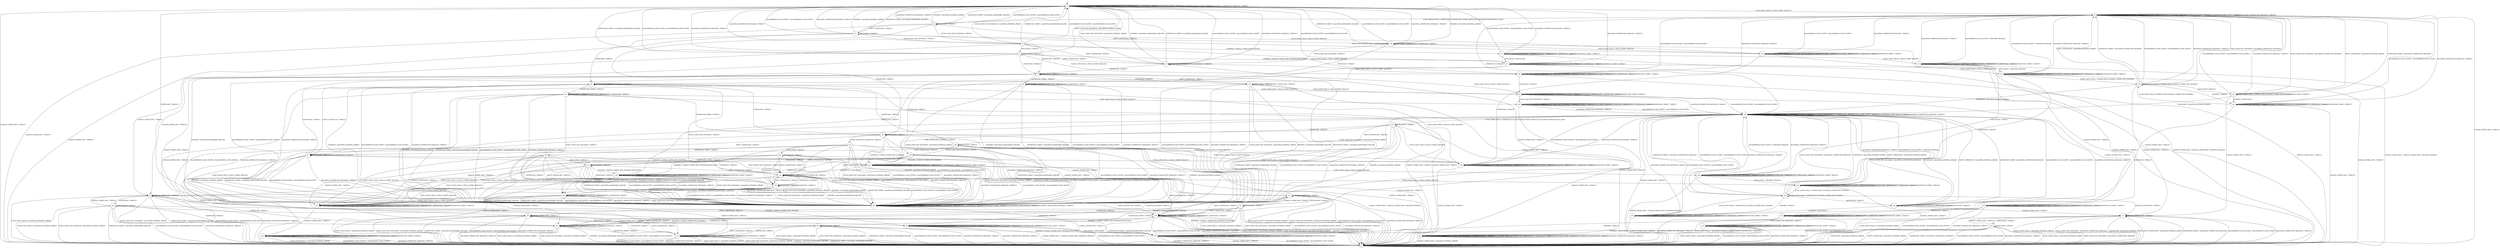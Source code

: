 digraph g {

	s0 [shape="circle" label="s0"];
	s1 [shape="circle" label="s1"];
	s2 [shape="circle" label="s2"];
	s3 [shape="circle" label="s3"];
	s4 [shape="circle" label="s4"];
	s5 [shape="circle" label="s5"];
	s6 [shape="circle" label="s6"];
	s7 [shape="circle" label="s7"];
	s8 [shape="circle" label="s8"];
	s9 [shape="circle" label="s9"];
	s10 [shape="circle" label="s10"];
	s11 [shape="circle" label="s11"];
	s12 [shape="circle" label="s12"];
	s13 [shape="circle" label="s13"];
	s14 [shape="circle" label="s14"];
	s15 [shape="circle" label="s15"];
	s16 [shape="circle" label="s16"];
	s17 [shape="circle" label="s17"];
	s18 [shape="circle" label="s18"];
	s19 [shape="circle" label="s19"];
	s20 [shape="circle" label="s20"];
	s21 [shape="circle" label="s21"];
	s22 [shape="circle" label="s22"];
	s23 [shape="circle" label="s23"];
	s24 [shape="circle" label="s24"];
	s25 [shape="circle" label="s25"];
	s26 [shape="circle" label="s26"];
	s27 [shape="circle" label="s27"];
	s28 [shape="circle" label="s28"];
	s29 [shape="circle" label="s29"];
	s30 [shape="circle" label="s30"];
	s31 [shape="circle" label="s31"];
	s32 [shape="circle" label="s32"];
	s33 [shape="circle" label="s33"];
	s34 [shape="circle" label="s34"];
	s35 [shape="circle" label="s35"];
	s36 [shape="circle" label="s36"];
	s37 [shape="circle" label="s37"];
	s38 [shape="circle" label="s38"];
	s39 [shape="circle" label="s39"];
	s40 [shape="circle" label="s40"];
	s41 [shape="circle" label="s41"];
	s42 [shape="circle" label="s42"];
	s43 [shape="circle" label="s43"];
	s44 [shape="circle" label="s44"];
	s45 [shape="circle" label="s45"];
	s46 [shape="circle" label="s46"];
	s47 [shape="circle" label="s47"];
	s48 [shape="circle" label="s48"];
	s49 [shape="circle" label="s49"];
	s50 [shape="circle" label="s50"];
	s51 [shape="circle" label="s51"];
	s52 [shape="circle" label="s52"];
	s53 [shape="circle" label="s53"];
	s54 [shape="circle" label="s54"];
	s55 [shape="circle" label="s55"];
	s56 [shape="circle" label="s56"];
	s57 [shape="circle" label="s57"];
	s58 [shape="circle" label="s58"];
	s59 [shape="circle" label="s59"];
	s60 [shape="circle" label="s60"];
	s61 [shape="circle" label="s61"];
	s62 [shape="circle" label="s62"];
	s63 [shape="circle" label="s63"];
	s64 [shape="circle" label="s64"];
	s65 [shape="circle" label="s65"];
	s0 -> s2 [label="ECDH_CLIENT_HELLO / HELLO_VERIFY_REQUEST"];
	s0 -> s0 [label="ECDH_CLIENT_KEY_EXCHANGE / TIMEOUT"];
	s0 -> s1 [label="CHANGE_CIPHER_SPEC / TIMEOUT"];
	s0 -> s0 [label="FINISHED / TIMEOUT"];
	s0 -> s0 [label="APPLICATION / TIMEOUT"];
	s0 -> s50 [label="CERTIFICATE / TIMEOUT"];
	s0 -> s0 [label="EMPTY_CERTIFICATE / TIMEOUT"];
	s0 -> s0 [label="CERTIFICATE_VERIFY / TIMEOUT"];
	s0 -> s0 [label="Alert(WARNING,CLOSE_NOTIFY) / TIMEOUT"];
	s0 -> s0 [label="Alert(FATAL,UNEXPECTED_MESSAGE) / TIMEOUT"];
	s1 -> s1 [label="ECDH_CLIENT_HELLO / TIMEOUT"];
	s1 -> s1 [label="ECDH_CLIENT_KEY_EXCHANGE / TIMEOUT"];
	s1 -> s1 [label="CHANGE_CIPHER_SPEC / TIMEOUT"];
	s1 -> s1 [label="FINISHED / TIMEOUT"];
	s1 -> s1 [label="APPLICATION / TIMEOUT"];
	s1 -> s1 [label="CERTIFICATE / TIMEOUT"];
	s1 -> s1 [label="EMPTY_CERTIFICATE / TIMEOUT"];
	s1 -> s1 [label="CERTIFICATE_VERIFY / TIMEOUT"];
	s1 -> s1 [label="Alert(WARNING,CLOSE_NOTIFY) / TIMEOUT"];
	s1 -> s1 [label="Alert(FATAL,UNEXPECTED_MESSAGE) / TIMEOUT"];
	s2 -> s3 [label="ECDH_CLIENT_HELLO / SERVER_HELLO,CERTIFICATE,ECDHE_SERVER_KEY_EXCHANGE,SERVER_HELLO_DONE"];
	s2 -> s2 [label="ECDH_CLIENT_KEY_EXCHANGE / TIMEOUT"];
	s2 -> s1 [label="CHANGE_CIPHER_SPEC / TIMEOUT"];
	s2 -> s2 [label="FINISHED / TIMEOUT"];
	s2 -> s2 [label="APPLICATION / TIMEOUT"];
	s2 -> s46 [label="CERTIFICATE / TIMEOUT"];
	s2 -> s2 [label="EMPTY_CERTIFICATE / TIMEOUT"];
	s2 -> s2 [label="CERTIFICATE_VERIFY / TIMEOUT"];
	s2 -> s2 [label="Alert(WARNING,CLOSE_NOTIFY) / TIMEOUT"];
	s2 -> s2 [label="Alert(FATAL,UNEXPECTED_MESSAGE) / TIMEOUT"];
	s3 -> s10 [label="ECDH_CLIENT_HELLO / HELLO_VERIFY_REQUEST"];
	s3 -> s4 [label="ECDH_CLIENT_KEY_EXCHANGE / TIMEOUT"];
	s3 -> s1 [label="CHANGE_CIPHER_SPEC / TIMEOUT"];
	s3 -> s0 [label="FINISHED / Alert(FATAL,INTERNAL_ERROR)"];
	s3 -> s3 [label="APPLICATION / TIMEOUT"];
	s3 -> s21 [label="CERTIFICATE / TIMEOUT"];
	s3 -> s57 [label="EMPTY_CERTIFICATE / TIMEOUT"];
	s3 -> s0 [label="CERTIFICATE_VERIFY / Alert(FATAL,HANDSHAKE_FAILURE)"];
	s3 -> s0 [label="Alert(WARNING,CLOSE_NOTIFY) / Alert(WARNING,CLOSE_NOTIFY)"];
	s3 -> s0 [label="Alert(FATAL,UNEXPECTED_MESSAGE) / TIMEOUT"];
	s4 -> s28 [label="ECDH_CLIENT_HELLO / HELLO_VERIFY_REQUEST"];
	s4 -> s0 [label="ECDH_CLIENT_KEY_EXCHANGE / Alert(FATAL,INTERNAL_ERROR)"];
	s4 -> s6 [label="CHANGE_CIPHER_SPEC / TIMEOUT"];
	s4 -> s13 [label="FINISHED / CHANGE_CIPHER_SPEC,FINISHED"];
	s4 -> s7 [label="APPLICATION / TIMEOUT"];
	s4 -> s5 [label="CERTIFICATE / TIMEOUT"];
	s4 -> s15 [label="EMPTY_CERTIFICATE / TIMEOUT"];
	s4 -> s0 [label="CERTIFICATE_VERIFY / Alert(FATAL,HANDSHAKE_FAILURE)"];
	s4 -> s0 [label="Alert(WARNING,CLOSE_NOTIFY) / Alert(WARNING,CLOSE_NOTIFY)"];
	s4 -> s0 [label="Alert(FATAL,UNEXPECTED_MESSAGE) / TIMEOUT"];
	s5 -> s9 [label="ECDH_CLIENT_HELLO / HELLO_VERIFY_REQUEST"];
	s5 -> s50 [label="ECDH_CLIENT_KEY_EXCHANGE / Alert(FATAL,INTERNAL_ERROR)"];
	s5 -> s23 [label="CHANGE_CIPHER_SPEC / TIMEOUT"];
	s5 -> s50 [label="FINISHED / Alert(FATAL,HANDSHAKE_FAILURE)"];
	s5 -> s5 [label="APPLICATION / TIMEOUT"];
	s5 -> s5 [label="CERTIFICATE / TIMEOUT"];
	s5 -> s33 [label="EMPTY_CERTIFICATE / TIMEOUT"];
	s5 -> s34 [label="CERTIFICATE_VERIFY / TIMEOUT"];
	s5 -> s50 [label="Alert(WARNING,CLOSE_NOTIFY) / Alert(WARNING,CLOSE_NOTIFY)"];
	s5 -> s50 [label="Alert(FATAL,UNEXPECTED_MESSAGE) / TIMEOUT"];
	s6 -> s1 [label="ECDH_CLIENT_HELLO / Alert(FATAL,INTERNAL_ERROR)"];
	s6 -> s1 [label="ECDH_CLIENT_KEY_EXCHANGE / Alert(FATAL,INTERNAL_ERROR)"];
	s6 -> s6 [label="CHANGE_CIPHER_SPEC / TIMEOUT"];
	s6 -> s8 [label="FINISHED / CHANGE_CIPHER_SPEC,FINISHED"];
	s6 -> s24 [label="APPLICATION / TIMEOUT"];
	s6 -> s23 [label="CERTIFICATE / TIMEOUT"];
	s6 -> s29 [label="EMPTY_CERTIFICATE / TIMEOUT"];
	s6 -> s1 [label="CERTIFICATE_VERIFY / Alert(FATAL,HANDSHAKE_FAILURE)"];
	s6 -> s1 [label="Alert(WARNING,CLOSE_NOTIFY) / Alert(WARNING,CLOSE_NOTIFY)"];
	s6 -> s1 [label="Alert(FATAL,UNEXPECTED_MESSAGE) / TIMEOUT"];
	s7 -> s28 [label="ECDH_CLIENT_HELLO / HELLO_VERIFY_REQUEST"];
	s7 -> s0 [label="ECDH_CLIENT_KEY_EXCHANGE / Alert(FATAL,INTERNAL_ERROR)"];
	s7 -> s6 [label="CHANGE_CIPHER_SPEC / TIMEOUT"];
	s7 -> s11 [label="FINISHED / CHANGE_CIPHER_SPEC,FINISHED,APPLICATION"];
	s7 -> s7 [label="APPLICATION / TIMEOUT"];
	s7 -> s5 [label="CERTIFICATE / TIMEOUT"];
	s7 -> s15 [label="EMPTY_CERTIFICATE / TIMEOUT"];
	s7 -> s0 [label="CERTIFICATE_VERIFY / Alert(FATAL,HANDSHAKE_FAILURE)"];
	s7 -> s0 [label="Alert(WARNING,CLOSE_NOTIFY) / Alert(WARNING,CLOSE_NOTIFY)"];
	s7 -> s0 [label="Alert(FATAL,UNEXPECTED_MESSAGE) / TIMEOUT"];
	s8 -> s8 [label="ECDH_CLIENT_HELLO / Alert(WARNING,NO_RENEGOTIATION)"];
	s8 -> s8 [label="ECDH_CLIENT_KEY_EXCHANGE / TIMEOUT"];
	s8 -> s1 [label="CHANGE_CIPHER_SPEC / CHANGE_CIPHER_SPEC,UNKNOWN_MESSAGE"];
	s8 -> s8 [label="FINISHED / TIMEOUT"];
	s8 -> s19 [label="APPLICATION / APPLICATION"];
	s8 -> s8 [label="CERTIFICATE / TIMEOUT"];
	s8 -> s8 [label="EMPTY_CERTIFICATE / TIMEOUT"];
	s8 -> s8 [label="CERTIFICATE_VERIFY / TIMEOUT"];
	s8 -> s1 [label="Alert(WARNING,CLOSE_NOTIFY) / Alert(WARNING,CLOSE_NOTIFY)"];
	s8 -> s1 [label="Alert(FATAL,UNEXPECTED_MESSAGE) / TIMEOUT"];
	s9 -> s9 [label="ECDH_CLIENT_HELLO / TIMEOUT"];
	s9 -> s30 [label="ECDH_CLIENT_KEY_EXCHANGE / TIMEOUT"];
	s9 -> s18 [label="CHANGE_CIPHER_SPEC / TIMEOUT"];
	s9 -> s9 [label="FINISHED / TIMEOUT"];
	s9 -> s9 [label="APPLICATION / TIMEOUT"];
	s9 -> s9 [label="CERTIFICATE / TIMEOUT"];
	s9 -> s9 [label="EMPTY_CERTIFICATE / TIMEOUT"];
	s9 -> s9 [label="CERTIFICATE_VERIFY / TIMEOUT"];
	s9 -> s46 [label="Alert(WARNING,CLOSE_NOTIFY) / Alert(WARNING,CLOSE_NOTIFY)"];
	s9 -> s46 [label="Alert(FATAL,UNEXPECTED_MESSAGE) / TIMEOUT"];
	s10 -> s10 [label="ECDH_CLIENT_HELLO / TIMEOUT"];
	s10 -> s10 [label="ECDH_CLIENT_KEY_EXCHANGE / TIMEOUT"];
	s10 -> s1 [label="CHANGE_CIPHER_SPEC / TIMEOUT"];
	s10 -> s10 [label="FINISHED / TIMEOUT"];
	s10 -> s10 [label="APPLICATION / TIMEOUT"];
	s10 -> s52 [label="CERTIFICATE / TIMEOUT"];
	s10 -> s10 [label="EMPTY_CERTIFICATE / TIMEOUT"];
	s10 -> s10 [label="CERTIFICATE_VERIFY / TIMEOUT"];
	s10 -> s2 [label="Alert(WARNING,CLOSE_NOTIFY) / Alert(WARNING,CLOSE_NOTIFY)"];
	s10 -> s2 [label="Alert(FATAL,UNEXPECTED_MESSAGE) / TIMEOUT"];
	s11 -> s12 [label="ECDH_CLIENT_HELLO / HELLO_VERIFY_REQUEST"];
	s11 -> s11 [label="ECDH_CLIENT_KEY_EXCHANGE / TIMEOUT"];
	s11 -> s1 [label="CHANGE_CIPHER_SPEC / TIMEOUT"];
	s11 -> s11 [label="FINISHED / TIMEOUT"];
	s11 -> s11 [label="APPLICATION / APPLICATION"];
	s11 -> s59 [label="CERTIFICATE / TIMEOUT"];
	s11 -> s11 [label="EMPTY_CERTIFICATE / TIMEOUT"];
	s11 -> s11 [label="CERTIFICATE_VERIFY / TIMEOUT"];
	s11 -> s0 [label="Alert(WARNING,CLOSE_NOTIFY) / Alert(WARNING,CLOSE_NOTIFY)"];
	s11 -> s0 [label="Alert(FATAL,UNEXPECTED_MESSAGE) / TIMEOUT"];
	s12 -> s16 [label="ECDH_CLIENT_HELLO / SERVER_HELLO,CHANGE_CIPHER_SPEC,FINISHED"];
	s12 -> s12 [label="ECDH_CLIENT_KEY_EXCHANGE / TIMEOUT"];
	s12 -> s1 [label="CHANGE_CIPHER_SPEC / TIMEOUT"];
	s12 -> s12 [label="FINISHED / TIMEOUT"];
	s12 -> s12 [label="APPLICATION / UNKNOWN_MESSAGE"];
	s12 -> s60 [label="CERTIFICATE / TIMEOUT"];
	s12 -> s12 [label="EMPTY_CERTIFICATE / TIMEOUT"];
	s12 -> s12 [label="CERTIFICATE_VERIFY / TIMEOUT"];
	s12 -> s2 [label="Alert(WARNING,CLOSE_NOTIFY) / UNKNOWN_MESSAGE"];
	s12 -> s2 [label="Alert(FATAL,UNEXPECTED_MESSAGE) / TIMEOUT"];
	s13 -> s14 [label="ECDH_CLIENT_HELLO / HELLO_VERIFY_REQUEST"];
	s13 -> s13 [label="ECDH_CLIENT_KEY_EXCHANGE / TIMEOUT"];
	s13 -> s1 [label="CHANGE_CIPHER_SPEC / CHANGE_CIPHER_SPEC,UNKNOWN_MESSAGE"];
	s13 -> s13 [label="FINISHED / TIMEOUT"];
	s13 -> s11 [label="APPLICATION / APPLICATION"];
	s13 -> s53 [label="CERTIFICATE / TIMEOUT"];
	s13 -> s13 [label="EMPTY_CERTIFICATE / TIMEOUT"];
	s13 -> s13 [label="CERTIFICATE_VERIFY / TIMEOUT"];
	s13 -> s0 [label="Alert(WARNING,CLOSE_NOTIFY) / Alert(WARNING,CLOSE_NOTIFY)"];
	s13 -> s0 [label="Alert(FATAL,UNEXPECTED_MESSAGE) / TIMEOUT"];
	s14 -> s14 [label="ECDH_CLIENT_HELLO / TIMEOUT"];
	s14 -> s14 [label="ECDH_CLIENT_KEY_EXCHANGE / TIMEOUT"];
	s14 -> s1 [label="CHANGE_CIPHER_SPEC / CHANGE_CIPHER_SPEC,UNKNOWN_MESSAGE"];
	s14 -> s14 [label="FINISHED / TIMEOUT"];
	s14 -> s12 [label="APPLICATION / UNKNOWN_MESSAGE"];
	s14 -> s62 [label="CERTIFICATE / TIMEOUT"];
	s14 -> s14 [label="EMPTY_CERTIFICATE / TIMEOUT"];
	s14 -> s14 [label="CERTIFICATE_VERIFY / TIMEOUT"];
	s14 -> s2 [label="Alert(WARNING,CLOSE_NOTIFY) / UNKNOWN_MESSAGE"];
	s14 -> s2 [label="Alert(FATAL,UNEXPECTED_MESSAGE) / TIMEOUT"];
	s15 -> s28 [label="ECDH_CLIENT_HELLO / HELLO_VERIFY_REQUEST"];
	s15 -> s0 [label="ECDH_CLIENT_KEY_EXCHANGE / Alert(FATAL,INTERNAL_ERROR)"];
	s15 -> s29 [label="CHANGE_CIPHER_SPEC / TIMEOUT"];
	s15 -> s0 [label="FINISHED / Alert(FATAL,HANDSHAKE_FAILURE)"];
	s15 -> s15 [label="APPLICATION / TIMEOUT"];
	s15 -> s5 [label="CERTIFICATE / TIMEOUT"];
	s15 -> s15 [label="EMPTY_CERTIFICATE / TIMEOUT"];
	s15 -> s0 [label="CERTIFICATE_VERIFY / Alert(FATAL,HANDSHAKE_FAILURE)"];
	s15 -> s0 [label="Alert(WARNING,CLOSE_NOTIFY) / Alert(WARNING,CLOSE_NOTIFY)"];
	s15 -> s0 [label="Alert(FATAL,UNEXPECTED_MESSAGE) / TIMEOUT"];
	s16 -> s16 [label="ECDH_CLIENT_HELLO / SERVER_HELLO,CHANGE_CIPHER_SPEC,FINISHED"];
	s16 -> s2 [label="ECDH_CLIENT_KEY_EXCHANGE / Alert(FATAL,UNEXPECTED_MESSAGE)"];
	s16 -> s17 [label="CHANGE_CIPHER_SPEC / TIMEOUT"];
	s16 -> s20 [label="FINISHED / TIMEOUT"];
	s16 -> s25 [label="APPLICATION / TIMEOUT"];
	s16 -> s46 [label="CERTIFICATE / Alert(FATAL,INTERNAL_ERROR)"];
	s16 -> s2 [label="EMPTY_CERTIFICATE / Alert(FATAL,INTERNAL_ERROR)"];
	s16 -> s2 [label="CERTIFICATE_VERIFY / Alert(FATAL,UNEXPECTED_MESSAGE)"];
	s16 -> s2 [label="Alert(WARNING,CLOSE_NOTIFY) / Alert(WARNING,CLOSE_NOTIFY)"];
	s16 -> s2 [label="Alert(FATAL,UNEXPECTED_MESSAGE) / TIMEOUT"];
	s17 -> s1 [label="ECDH_CLIENT_HELLO / Alert(FATAL,INTERNAL_ERROR)"];
	s17 -> s1 [label="ECDH_CLIENT_KEY_EXCHANGE / Alert(FATAL,UNEXPECTED_MESSAGE)"];
	s17 -> s17 [label="CHANGE_CIPHER_SPEC / TIMEOUT"];
	s17 -> s19 [label="FINISHED / TIMEOUT"];
	s17 -> s36 [label="APPLICATION / TIMEOUT"];
	s17 -> s1 [label="CERTIFICATE / Alert(FATAL,INTERNAL_ERROR)"];
	s17 -> s1 [label="EMPTY_CERTIFICATE / Alert(FATAL,INTERNAL_ERROR)"];
	s17 -> s1 [label="CERTIFICATE_VERIFY / Alert(FATAL,UNEXPECTED_MESSAGE)"];
	s17 -> s1 [label="Alert(WARNING,CLOSE_NOTIFY) / Alert(WARNING,CLOSE_NOTIFY)"];
	s17 -> s1 [label="Alert(FATAL,UNEXPECTED_MESSAGE) / TIMEOUT"];
	s18 -> s1 [label="ECDH_CLIENT_HELLO / Alert(FATAL,INTERNAL_ERROR)"];
	s18 -> s31 [label="ECDH_CLIENT_KEY_EXCHANGE / TIMEOUT"];
	s18 -> s18 [label="CHANGE_CIPHER_SPEC / TIMEOUT"];
	s18 -> s18 [label="FINISHED / TIMEOUT"];
	s18 -> s18 [label="APPLICATION / TIMEOUT"];
	s18 -> s18 [label="CERTIFICATE / TIMEOUT"];
	s18 -> s18 [label="EMPTY_CERTIFICATE / TIMEOUT"];
	s18 -> s18 [label="CERTIFICATE_VERIFY / TIMEOUT"];
	s18 -> s1 [label="Alert(WARNING,CLOSE_NOTIFY) / Alert(WARNING,CLOSE_NOTIFY)"];
	s18 -> s1 [label="Alert(FATAL,UNEXPECTED_MESSAGE) / TIMEOUT"];
	s19 -> s19 [label="ECDH_CLIENT_HELLO / Alert(WARNING,NO_RENEGOTIATION)"];
	s19 -> s19 [label="ECDH_CLIENT_KEY_EXCHANGE / TIMEOUT"];
	s19 -> s1 [label="CHANGE_CIPHER_SPEC / TIMEOUT"];
	s19 -> s19 [label="FINISHED / TIMEOUT"];
	s19 -> s19 [label="APPLICATION / APPLICATION"];
	s19 -> s19 [label="CERTIFICATE / TIMEOUT"];
	s19 -> s19 [label="EMPTY_CERTIFICATE / TIMEOUT"];
	s19 -> s19 [label="CERTIFICATE_VERIFY / TIMEOUT"];
	s19 -> s1 [label="Alert(WARNING,CLOSE_NOTIFY) / Alert(WARNING,CLOSE_NOTIFY)"];
	s19 -> s1 [label="Alert(FATAL,UNEXPECTED_MESSAGE) / TIMEOUT"];
	s20 -> s16 [label="ECDH_CLIENT_HELLO / SERVER_HELLO,CHANGE_CIPHER_SPEC,FINISHED"];
	s20 -> s20 [label="ECDH_CLIENT_KEY_EXCHANGE / TIMEOUT"];
	s20 -> s1 [label="CHANGE_CIPHER_SPEC / TIMEOUT"];
	s20 -> s20 [label="FINISHED / TIMEOUT"];
	s20 -> s20 [label="APPLICATION / APPLICATION"];
	s20 -> s54 [label="CERTIFICATE / TIMEOUT"];
	s20 -> s20 [label="EMPTY_CERTIFICATE / TIMEOUT"];
	s20 -> s20 [label="CERTIFICATE_VERIFY / TIMEOUT"];
	s20 -> s2 [label="Alert(WARNING,CLOSE_NOTIFY) / Alert(WARNING,CLOSE_NOTIFY)"];
	s20 -> s2 [label="Alert(FATAL,UNEXPECTED_MESSAGE) / TIMEOUT"];
	s21 -> s52 [label="ECDH_CLIENT_HELLO / HELLO_VERIFY_REQUEST"];
	s21 -> s37 [label="ECDH_CLIENT_KEY_EXCHANGE / TIMEOUT"];
	s21 -> s1 [label="CHANGE_CIPHER_SPEC / TIMEOUT"];
	s21 -> s50 [label="FINISHED / Alert(FATAL,INTERNAL_ERROR)"];
	s21 -> s21 [label="APPLICATION / TIMEOUT"];
	s21 -> s45 [label="CERTIFICATE / TIMEOUT"];
	s21 -> s27 [label="EMPTY_CERTIFICATE / TIMEOUT"];
	s21 -> s22 [label="CERTIFICATE_VERIFY / TIMEOUT"];
	s21 -> s50 [label="Alert(WARNING,CLOSE_NOTIFY) / Alert(WARNING,CLOSE_NOTIFY)"];
	s21 -> s50 [label="Alert(FATAL,UNEXPECTED_MESSAGE) / TIMEOUT"];
	s22 -> s30 [label="ECDH_CLIENT_HELLO / HELLO_VERIFY_REQUEST"];
	s22 -> s40 [label="ECDH_CLIENT_KEY_EXCHANGE / TIMEOUT"];
	s22 -> s26 [label="CHANGE_CIPHER_SPEC / TIMEOUT"];
	s22 -> s50 [label="FINISHED / Alert(FATAL,INTERNAL_ERROR)"];
	s22 -> s22 [label="APPLICATION / TIMEOUT"];
	s22 -> s22 [label="CERTIFICATE / TIMEOUT"];
	s22 -> s22 [label="EMPTY_CERTIFICATE / TIMEOUT"];
	s22 -> s50 [label="CERTIFICATE_VERIFY / Alert(FATAL,HANDSHAKE_FAILURE)"];
	s22 -> s50 [label="Alert(WARNING,CLOSE_NOTIFY) / Alert(WARNING,CLOSE_NOTIFY)"];
	s22 -> s50 [label="Alert(FATAL,UNEXPECTED_MESSAGE) / TIMEOUT"];
	s23 -> s1 [label="ECDH_CLIENT_HELLO / Alert(FATAL,INTERNAL_ERROR)"];
	s23 -> s1 [label="ECDH_CLIENT_KEY_EXCHANGE / Alert(FATAL,INTERNAL_ERROR)"];
	s23 -> s23 [label="CHANGE_CIPHER_SPEC / TIMEOUT"];
	s23 -> s1 [label="FINISHED / Alert(FATAL,HANDSHAKE_FAILURE)"];
	s23 -> s23 [label="APPLICATION / TIMEOUT"];
	s23 -> s23 [label="CERTIFICATE / TIMEOUT"];
	s23 -> s29 [label="EMPTY_CERTIFICATE / TIMEOUT"];
	s23 -> s35 [label="CERTIFICATE_VERIFY / TIMEOUT"];
	s23 -> s1 [label="Alert(WARNING,CLOSE_NOTIFY) / Alert(WARNING,CLOSE_NOTIFY)"];
	s23 -> s1 [label="Alert(FATAL,UNEXPECTED_MESSAGE) / TIMEOUT"];
	s24 -> s1 [label="ECDH_CLIENT_HELLO / Alert(FATAL,INTERNAL_ERROR)"];
	s24 -> s1 [label="ECDH_CLIENT_KEY_EXCHANGE / Alert(FATAL,INTERNAL_ERROR)"];
	s24 -> s6 [label="CHANGE_CIPHER_SPEC / TIMEOUT"];
	s24 -> s19 [label="FINISHED / CHANGE_CIPHER_SPEC,FINISHED,APPLICATION"];
	s24 -> s24 [label="APPLICATION / TIMEOUT"];
	s24 -> s23 [label="CERTIFICATE / TIMEOUT"];
	s24 -> s29 [label="EMPTY_CERTIFICATE / TIMEOUT"];
	s24 -> s1 [label="CERTIFICATE_VERIFY / Alert(FATAL,HANDSHAKE_FAILURE)"];
	s24 -> s1 [label="Alert(WARNING,CLOSE_NOTIFY) / Alert(WARNING,CLOSE_NOTIFY)"];
	s24 -> s1 [label="Alert(FATAL,UNEXPECTED_MESSAGE) / TIMEOUT"];
	s25 -> s25 [label="ECDH_CLIENT_HELLO / SERVER_HELLO,CHANGE_CIPHER_SPEC,FINISHED"];
	s25 -> s2 [label="ECDH_CLIENT_KEY_EXCHANGE / Alert(FATAL,UNEXPECTED_MESSAGE)"];
	s25 -> s17 [label="CHANGE_CIPHER_SPEC / TIMEOUT"];
	s25 -> s20 [label="FINISHED / APPLICATION"];
	s25 -> s25 [label="APPLICATION / TIMEOUT"];
	s25 -> s46 [label="CERTIFICATE / Alert(FATAL,INTERNAL_ERROR)"];
	s25 -> s2 [label="EMPTY_CERTIFICATE / Alert(FATAL,INTERNAL_ERROR)"];
	s25 -> s2 [label="CERTIFICATE_VERIFY / Alert(FATAL,UNEXPECTED_MESSAGE)"];
	s25 -> s2 [label="Alert(WARNING,CLOSE_NOTIFY) / Alert(WARNING,CLOSE_NOTIFY)"];
	s25 -> s2 [label="Alert(FATAL,UNEXPECTED_MESSAGE) / TIMEOUT"];
	s26 -> s26 [label="ECDH_CLIENT_HELLO / TIMEOUT"];
	s26 -> s26 [label="ECDH_CLIENT_KEY_EXCHANGE / TIMEOUT"];
	s26 -> s1 [label="CHANGE_CIPHER_SPEC / Alert(FATAL,INTERNAL_ERROR)"];
	s26 -> s26 [label="FINISHED / TIMEOUT"];
	s26 -> s26 [label="APPLICATION / TIMEOUT"];
	s26 -> s26 [label="CERTIFICATE / TIMEOUT"];
	s26 -> s26 [label="EMPTY_CERTIFICATE / TIMEOUT"];
	s26 -> s26 [label="CERTIFICATE_VERIFY / TIMEOUT"];
	s26 -> s26 [label="Alert(WARNING,CLOSE_NOTIFY) / TIMEOUT"];
	s26 -> s26 [label="Alert(FATAL,UNEXPECTED_MESSAGE) / TIMEOUT"];
	s27 -> s52 [label="ECDH_CLIENT_HELLO / HELLO_VERIFY_REQUEST"];
	s27 -> s42 [label="ECDH_CLIENT_KEY_EXCHANGE / TIMEOUT"];
	s27 -> s1 [label="CHANGE_CIPHER_SPEC / TIMEOUT"];
	s27 -> s50 [label="FINISHED / Alert(FATAL,INTERNAL_ERROR)"];
	s27 -> s27 [label="APPLICATION / TIMEOUT"];
	s27 -> s45 [label="CERTIFICATE / TIMEOUT"];
	s27 -> s27 [label="EMPTY_CERTIFICATE / TIMEOUT"];
	s27 -> s50 [label="CERTIFICATE_VERIFY / Alert(FATAL,HANDSHAKE_FAILURE)"];
	s27 -> s50 [label="Alert(WARNING,CLOSE_NOTIFY) / Alert(WARNING,CLOSE_NOTIFY)"];
	s27 -> s50 [label="Alert(FATAL,UNEXPECTED_MESSAGE) / TIMEOUT"];
	s28 -> s28 [label="ECDH_CLIENT_HELLO / TIMEOUT"];
	s28 -> s28 [label="ECDH_CLIENT_KEY_EXCHANGE / TIMEOUT"];
	s28 -> s32 [label="CHANGE_CIPHER_SPEC / TIMEOUT"];
	s28 -> s28 [label="FINISHED / TIMEOUT"];
	s28 -> s28 [label="APPLICATION / TIMEOUT"];
	s28 -> s9 [label="CERTIFICATE / TIMEOUT"];
	s28 -> s28 [label="EMPTY_CERTIFICATE / TIMEOUT"];
	s28 -> s28 [label="CERTIFICATE_VERIFY / TIMEOUT"];
	s28 -> s2 [label="Alert(WARNING,CLOSE_NOTIFY) / Alert(WARNING,CLOSE_NOTIFY)"];
	s28 -> s2 [label="Alert(FATAL,UNEXPECTED_MESSAGE) / TIMEOUT"];
	s29 -> s1 [label="ECDH_CLIENT_HELLO / Alert(FATAL,INTERNAL_ERROR)"];
	s29 -> s1 [label="ECDH_CLIENT_KEY_EXCHANGE / Alert(FATAL,INTERNAL_ERROR)"];
	s29 -> s29 [label="CHANGE_CIPHER_SPEC / TIMEOUT"];
	s29 -> s1 [label="FINISHED / Alert(FATAL,HANDSHAKE_FAILURE)"];
	s29 -> s29 [label="APPLICATION / TIMEOUT"];
	s29 -> s23 [label="CERTIFICATE / TIMEOUT"];
	s29 -> s29 [label="EMPTY_CERTIFICATE / TIMEOUT"];
	s29 -> s1 [label="CERTIFICATE_VERIFY / Alert(FATAL,HANDSHAKE_FAILURE)"];
	s29 -> s1 [label="Alert(WARNING,CLOSE_NOTIFY) / Alert(WARNING,CLOSE_NOTIFY)"];
	s29 -> s1 [label="Alert(FATAL,UNEXPECTED_MESSAGE) / TIMEOUT"];
	s30 -> s30 [label="ECDH_CLIENT_HELLO / TIMEOUT"];
	s30 -> s30 [label="ECDH_CLIENT_KEY_EXCHANGE / TIMEOUT"];
	s30 -> s26 [label="CHANGE_CIPHER_SPEC / TIMEOUT"];
	s30 -> s30 [label="FINISHED / TIMEOUT"];
	s30 -> s30 [label="APPLICATION / TIMEOUT"];
	s30 -> s30 [label="CERTIFICATE / TIMEOUT"];
	s30 -> s30 [label="EMPTY_CERTIFICATE / TIMEOUT"];
	s30 -> s30 [label="CERTIFICATE_VERIFY / TIMEOUT"];
	s30 -> s46 [label="Alert(WARNING,CLOSE_NOTIFY) / Alert(WARNING,CLOSE_NOTIFY)"];
	s30 -> s46 [label="Alert(FATAL,UNEXPECTED_MESSAGE) / TIMEOUT"];
	s31 -> s1 [label="ECDH_CLIENT_HELLO / Alert(FATAL,INTERNAL_ERROR)"];
	s31 -> s31 [label="ECDH_CLIENT_KEY_EXCHANGE / TIMEOUT"];
	s31 -> s26 [label="CHANGE_CIPHER_SPEC / TIMEOUT"];
	s31 -> s31 [label="FINISHED / TIMEOUT"];
	s31 -> s31 [label="APPLICATION / TIMEOUT"];
	s31 -> s31 [label="CERTIFICATE / TIMEOUT"];
	s31 -> s31 [label="EMPTY_CERTIFICATE / TIMEOUT"];
	s31 -> s31 [label="CERTIFICATE_VERIFY / TIMEOUT"];
	s31 -> s1 [label="Alert(WARNING,CLOSE_NOTIFY) / Alert(WARNING,CLOSE_NOTIFY)"];
	s31 -> s1 [label="Alert(FATAL,UNEXPECTED_MESSAGE) / TIMEOUT"];
	s32 -> s1 [label="ECDH_CLIENT_HELLO / Alert(FATAL,INTERNAL_ERROR)"];
	s32 -> s32 [label="ECDH_CLIENT_KEY_EXCHANGE / TIMEOUT"];
	s32 -> s32 [label="CHANGE_CIPHER_SPEC / TIMEOUT"];
	s32 -> s32 [label="FINISHED / TIMEOUT"];
	s32 -> s32 [label="APPLICATION / TIMEOUT"];
	s32 -> s18 [label="CERTIFICATE / TIMEOUT"];
	s32 -> s32 [label="EMPTY_CERTIFICATE / TIMEOUT"];
	s32 -> s32 [label="CERTIFICATE_VERIFY / TIMEOUT"];
	s32 -> s1 [label="Alert(WARNING,CLOSE_NOTIFY) / Alert(WARNING,CLOSE_NOTIFY)"];
	s32 -> s1 [label="Alert(FATAL,UNEXPECTED_MESSAGE) / TIMEOUT"];
	s33 -> s9 [label="ECDH_CLIENT_HELLO / HELLO_VERIFY_REQUEST"];
	s33 -> s50 [label="ECDH_CLIENT_KEY_EXCHANGE / Alert(FATAL,INTERNAL_ERROR)"];
	s33 -> s29 [label="CHANGE_CIPHER_SPEC / TIMEOUT"];
	s33 -> s50 [label="FINISHED / Alert(FATAL,HANDSHAKE_FAILURE)"];
	s33 -> s33 [label="APPLICATION / TIMEOUT"];
	s33 -> s5 [label="CERTIFICATE / TIMEOUT"];
	s33 -> s33 [label="EMPTY_CERTIFICATE / TIMEOUT"];
	s33 -> s50 [label="CERTIFICATE_VERIFY / Alert(FATAL,HANDSHAKE_FAILURE)"];
	s33 -> s50 [label="Alert(WARNING,CLOSE_NOTIFY) / Alert(WARNING,CLOSE_NOTIFY)"];
	s33 -> s50 [label="Alert(FATAL,UNEXPECTED_MESSAGE) / TIMEOUT"];
	s34 -> s9 [label="ECDH_CLIENT_HELLO / HELLO_VERIFY_REQUEST"];
	s34 -> s50 [label="ECDH_CLIENT_KEY_EXCHANGE / Alert(FATAL,INTERNAL_ERROR)"];
	s34 -> s35 [label="CHANGE_CIPHER_SPEC / TIMEOUT"];
	s34 -> s50 [label="FINISHED / Alert(FATAL,HANDSHAKE_FAILURE)"];
	s34 -> s34 [label="APPLICATION / TIMEOUT"];
	s34 -> s34 [label="CERTIFICATE / TIMEOUT"];
	s34 -> s34 [label="EMPTY_CERTIFICATE / TIMEOUT"];
	s34 -> s50 [label="CERTIFICATE_VERIFY / Alert(FATAL,HANDSHAKE_FAILURE)"];
	s34 -> s50 [label="Alert(WARNING,CLOSE_NOTIFY) / Alert(WARNING,CLOSE_NOTIFY)"];
	s34 -> s50 [label="Alert(FATAL,UNEXPECTED_MESSAGE) / TIMEOUT"];
	s35 -> s1 [label="ECDH_CLIENT_HELLO / Alert(FATAL,INTERNAL_ERROR)"];
	s35 -> s1 [label="ECDH_CLIENT_KEY_EXCHANGE / Alert(FATAL,INTERNAL_ERROR)"];
	s35 -> s35 [label="CHANGE_CIPHER_SPEC / TIMEOUT"];
	s35 -> s1 [label="FINISHED / Alert(FATAL,HANDSHAKE_FAILURE)"];
	s35 -> s35 [label="APPLICATION / TIMEOUT"];
	s35 -> s35 [label="CERTIFICATE / TIMEOUT"];
	s35 -> s35 [label="EMPTY_CERTIFICATE / TIMEOUT"];
	s35 -> s1 [label="CERTIFICATE_VERIFY / Alert(FATAL,HANDSHAKE_FAILURE)"];
	s35 -> s1 [label="Alert(WARNING,CLOSE_NOTIFY) / Alert(WARNING,CLOSE_NOTIFY)"];
	s35 -> s1 [label="Alert(FATAL,UNEXPECTED_MESSAGE) / TIMEOUT"];
	s36 -> s1 [label="ECDH_CLIENT_HELLO / Alert(FATAL,INTERNAL_ERROR)"];
	s36 -> s1 [label="ECDH_CLIENT_KEY_EXCHANGE / Alert(FATAL,UNEXPECTED_MESSAGE)"];
	s36 -> s17 [label="CHANGE_CIPHER_SPEC / TIMEOUT"];
	s36 -> s19 [label="FINISHED / APPLICATION"];
	s36 -> s36 [label="APPLICATION / TIMEOUT"];
	s36 -> s1 [label="CERTIFICATE / Alert(FATAL,INTERNAL_ERROR)"];
	s36 -> s1 [label="EMPTY_CERTIFICATE / Alert(FATAL,INTERNAL_ERROR)"];
	s36 -> s1 [label="CERTIFICATE_VERIFY / Alert(FATAL,UNEXPECTED_MESSAGE)"];
	s36 -> s1 [label="Alert(WARNING,CLOSE_NOTIFY) / Alert(WARNING,CLOSE_NOTIFY)"];
	s36 -> s1 [label="Alert(FATAL,UNEXPECTED_MESSAGE) / TIMEOUT"];
	s37 -> s43 [label="ECDH_CLIENT_HELLO / HELLO_VERIFY_REQUEST"];
	s37 -> s50 [label="ECDH_CLIENT_KEY_EXCHANGE / Alert(FATAL,INTERNAL_ERROR)"];
	s37 -> s41 [label="CHANGE_CIPHER_SPEC / TIMEOUT"];
	s37 -> s53 [label="FINISHED / CHANGE_CIPHER_SPEC,FINISHED"];
	s37 -> s39 [label="APPLICATION / TIMEOUT"];
	s37 -> s49 [label="CERTIFICATE / TIMEOUT"];
	s37 -> s42 [label="EMPTY_CERTIFICATE / TIMEOUT"];
	s37 -> s38 [label="CERTIFICATE_VERIFY / TIMEOUT"];
	s37 -> s50 [label="Alert(WARNING,CLOSE_NOTIFY) / Alert(WARNING,CLOSE_NOTIFY)"];
	s37 -> s50 [label="Alert(FATAL,UNEXPECTED_MESSAGE) / TIMEOUT"];
	s38 -> s43 [label="ECDH_CLIENT_HELLO / HELLO_VERIFY_REQUEST"];
	s38 -> s50 [label="ECDH_CLIENT_KEY_EXCHANGE / Alert(FATAL,INTERNAL_ERROR)"];
	s38 -> s63 [label="CHANGE_CIPHER_SPEC / TIMEOUT"];
	s38 -> s53 [label="FINISHED / CHANGE_CIPHER_SPEC,FINISHED"];
	s38 -> s51 [label="APPLICATION / TIMEOUT"];
	s38 -> s40 [label="CERTIFICATE / TIMEOUT"];
	s38 -> s40 [label="EMPTY_CERTIFICATE / TIMEOUT"];
	s38 -> s50 [label="CERTIFICATE_VERIFY / Alert(FATAL,HANDSHAKE_FAILURE)"];
	s38 -> s50 [label="Alert(WARNING,CLOSE_NOTIFY) / Alert(WARNING,CLOSE_NOTIFY)"];
	s38 -> s50 [label="Alert(FATAL,UNEXPECTED_MESSAGE) / TIMEOUT"];
	s39 -> s43 [label="ECDH_CLIENT_HELLO / HELLO_VERIFY_REQUEST"];
	s39 -> s50 [label="ECDH_CLIENT_KEY_EXCHANGE / Alert(FATAL,INTERNAL_ERROR)"];
	s39 -> s41 [label="CHANGE_CIPHER_SPEC / TIMEOUT"];
	s39 -> s59 [label="FINISHED / CHANGE_CIPHER_SPEC,FINISHED,APPLICATION"];
	s39 -> s39 [label="APPLICATION / TIMEOUT"];
	s39 -> s49 [label="CERTIFICATE / TIMEOUT"];
	s39 -> s42 [label="EMPTY_CERTIFICATE / TIMEOUT"];
	s39 -> s51 [label="CERTIFICATE_VERIFY / TIMEOUT"];
	s39 -> s50 [label="Alert(WARNING,CLOSE_NOTIFY) / Alert(WARNING,CLOSE_NOTIFY)"];
	s39 -> s50 [label="Alert(FATAL,UNEXPECTED_MESSAGE) / TIMEOUT"];
	s40 -> s43 [label="ECDH_CLIENT_HELLO / HELLO_VERIFY_REQUEST"];
	s40 -> s50 [label="ECDH_CLIENT_KEY_EXCHANGE / Alert(FATAL,INTERNAL_ERROR)"];
	s40 -> s35 [label="CHANGE_CIPHER_SPEC / TIMEOUT"];
	s40 -> s50 [label="FINISHED / Alert(FATAL,HANDSHAKE_FAILURE)"];
	s40 -> s40 [label="APPLICATION / TIMEOUT"];
	s40 -> s40 [label="CERTIFICATE / TIMEOUT"];
	s40 -> s40 [label="EMPTY_CERTIFICATE / TIMEOUT"];
	s40 -> s50 [label="CERTIFICATE_VERIFY / Alert(FATAL,HANDSHAKE_FAILURE)"];
	s40 -> s50 [label="Alert(WARNING,CLOSE_NOTIFY) / Alert(WARNING,CLOSE_NOTIFY)"];
	s40 -> s50 [label="Alert(FATAL,UNEXPECTED_MESSAGE) / TIMEOUT"];
	s41 -> s1 [label="ECDH_CLIENT_HELLO / Alert(FATAL,INTERNAL_ERROR)"];
	s41 -> s1 [label="ECDH_CLIENT_KEY_EXCHANGE / Alert(FATAL,INTERNAL_ERROR)"];
	s41 -> s41 [label="CHANGE_CIPHER_SPEC / TIMEOUT"];
	s41 -> s8 [label="FINISHED / CHANGE_CIPHER_SPEC,FINISHED"];
	s41 -> s61 [label="APPLICATION / TIMEOUT"];
	s41 -> s23 [label="CERTIFICATE / TIMEOUT"];
	s41 -> s29 [label="EMPTY_CERTIFICATE / TIMEOUT"];
	s41 -> s63 [label="CERTIFICATE_VERIFY / TIMEOUT"];
	s41 -> s1 [label="Alert(WARNING,CLOSE_NOTIFY) / Alert(WARNING,CLOSE_NOTIFY)"];
	s41 -> s1 [label="Alert(FATAL,UNEXPECTED_MESSAGE) / TIMEOUT"];
	s42 -> s43 [label="ECDH_CLIENT_HELLO / HELLO_VERIFY_REQUEST"];
	s42 -> s50 [label="ECDH_CLIENT_KEY_EXCHANGE / Alert(FATAL,INTERNAL_ERROR)"];
	s42 -> s29 [label="CHANGE_CIPHER_SPEC / TIMEOUT"];
	s42 -> s50 [label="FINISHED / Alert(FATAL,HANDSHAKE_FAILURE)"];
	s42 -> s42 [label="APPLICATION / TIMEOUT"];
	s42 -> s49 [label="CERTIFICATE / TIMEOUT"];
	s42 -> s42 [label="EMPTY_CERTIFICATE / TIMEOUT"];
	s42 -> s50 [label="CERTIFICATE_VERIFY / Alert(FATAL,HANDSHAKE_FAILURE)"];
	s42 -> s50 [label="Alert(WARNING,CLOSE_NOTIFY) / Alert(WARNING,CLOSE_NOTIFY)"];
	s42 -> s50 [label="Alert(FATAL,UNEXPECTED_MESSAGE) / TIMEOUT"];
	s43 -> s43 [label="ECDH_CLIENT_HELLO / TIMEOUT"];
	s43 -> s43 [label="ECDH_CLIENT_KEY_EXCHANGE / TIMEOUT"];
	s43 -> s44 [label="CHANGE_CIPHER_SPEC / TIMEOUT"];
	s43 -> s43 [label="FINISHED / TIMEOUT"];
	s43 -> s43 [label="APPLICATION / TIMEOUT"];
	s43 -> s43 [label="CERTIFICATE / TIMEOUT"];
	s43 -> s43 [label="EMPTY_CERTIFICATE / TIMEOUT"];
	s43 -> s43 [label="CERTIFICATE_VERIFY / TIMEOUT"];
	s43 -> s46 [label="Alert(WARNING,CLOSE_NOTIFY) / Alert(WARNING,CLOSE_NOTIFY)"];
	s43 -> s46 [label="Alert(FATAL,UNEXPECTED_MESSAGE) / TIMEOUT"];
	s44 -> s1 [label="ECDH_CLIENT_HELLO / Alert(FATAL,INTERNAL_ERROR)"];
	s44 -> s44 [label="ECDH_CLIENT_KEY_EXCHANGE / TIMEOUT"];
	s44 -> s44 [label="CHANGE_CIPHER_SPEC / TIMEOUT"];
	s44 -> s44 [label="FINISHED / TIMEOUT"];
	s44 -> s44 [label="APPLICATION / TIMEOUT"];
	s44 -> s44 [label="CERTIFICATE / TIMEOUT"];
	s44 -> s44 [label="EMPTY_CERTIFICATE / TIMEOUT"];
	s44 -> s44 [label="CERTIFICATE_VERIFY / TIMEOUT"];
	s44 -> s1 [label="Alert(WARNING,CLOSE_NOTIFY) / Alert(WARNING,CLOSE_NOTIFY)"];
	s44 -> s1 [label="Alert(FATAL,UNEXPECTED_MESSAGE) / TIMEOUT"];
	s45 -> s52 [label="ECDH_CLIENT_HELLO / HELLO_VERIFY_REQUEST"];
	s45 -> s49 [label="ECDH_CLIENT_KEY_EXCHANGE / TIMEOUT"];
	s45 -> s1 [label="CHANGE_CIPHER_SPEC / TIMEOUT"];
	s45 -> s50 [label="FINISHED / Alert(FATAL,INTERNAL_ERROR)"];
	s45 -> s45 [label="APPLICATION / TIMEOUT"];
	s45 -> s45 [label="CERTIFICATE / TIMEOUT"];
	s45 -> s27 [label="EMPTY_CERTIFICATE / TIMEOUT"];
	s45 -> s22 [label="CERTIFICATE_VERIFY / TIMEOUT"];
	s45 -> s50 [label="Alert(WARNING,CLOSE_NOTIFY) / Alert(WARNING,CLOSE_NOTIFY)"];
	s45 -> s50 [label="Alert(FATAL,UNEXPECTED_MESSAGE) / TIMEOUT"];
	s46 -> s47 [label="ECDH_CLIENT_HELLO / SERVER_HELLO,CERTIFICATE,ECDHE_SERVER_KEY_EXCHANGE,SERVER_HELLO_DONE"];
	s46 -> s46 [label="ECDH_CLIENT_KEY_EXCHANGE / TIMEOUT"];
	s46 -> s1 [label="CHANGE_CIPHER_SPEC / TIMEOUT"];
	s46 -> s46 [label="FINISHED / TIMEOUT"];
	s46 -> s46 [label="APPLICATION / TIMEOUT"];
	s46 -> s46 [label="CERTIFICATE / TIMEOUT"];
	s46 -> s46 [label="EMPTY_CERTIFICATE / TIMEOUT"];
	s46 -> s46 [label="CERTIFICATE_VERIFY / TIMEOUT"];
	s46 -> s46 [label="Alert(WARNING,CLOSE_NOTIFY) / TIMEOUT"];
	s46 -> s46 [label="Alert(FATAL,UNEXPECTED_MESSAGE) / TIMEOUT"];
	s47 -> s52 [label="ECDH_CLIENT_HELLO / HELLO_VERIFY_REQUEST"];
	s47 -> s48 [label="ECDH_CLIENT_KEY_EXCHANGE / TIMEOUT"];
	s47 -> s1 [label="CHANGE_CIPHER_SPEC / TIMEOUT"];
	s47 -> s50 [label="FINISHED / Alert(FATAL,INTERNAL_ERROR)"];
	s47 -> s47 [label="APPLICATION / TIMEOUT"];
	s47 -> s21 [label="CERTIFICATE / TIMEOUT"];
	s47 -> s56 [label="EMPTY_CERTIFICATE / TIMEOUT"];
	s47 -> s50 [label="CERTIFICATE_VERIFY / Alert(FATAL,HANDSHAKE_FAILURE)"];
	s47 -> s50 [label="Alert(WARNING,CLOSE_NOTIFY) / Alert(WARNING,CLOSE_NOTIFY)"];
	s47 -> s50 [label="Alert(FATAL,UNEXPECTED_MESSAGE) / TIMEOUT"];
	s48 -> s43 [label="ECDH_CLIENT_HELLO / HELLO_VERIFY_REQUEST"];
	s48 -> s50 [label="ECDH_CLIENT_KEY_EXCHANGE / Alert(FATAL,INTERNAL_ERROR)"];
	s48 -> s6 [label="CHANGE_CIPHER_SPEC / TIMEOUT"];
	s48 -> s53 [label="FINISHED / CHANGE_CIPHER_SPEC,FINISHED"];
	s48 -> s51 [label="APPLICATION / TIMEOUT"];
	s48 -> s49 [label="CERTIFICATE / TIMEOUT"];
	s48 -> s42 [label="EMPTY_CERTIFICATE / TIMEOUT"];
	s48 -> s50 [label="CERTIFICATE_VERIFY / Alert(FATAL,HANDSHAKE_FAILURE)"];
	s48 -> s50 [label="Alert(WARNING,CLOSE_NOTIFY) / Alert(WARNING,CLOSE_NOTIFY)"];
	s48 -> s50 [label="Alert(FATAL,UNEXPECTED_MESSAGE) / TIMEOUT"];
	s49 -> s43 [label="ECDH_CLIENT_HELLO / HELLO_VERIFY_REQUEST"];
	s49 -> s50 [label="ECDH_CLIENT_KEY_EXCHANGE / Alert(FATAL,INTERNAL_ERROR)"];
	s49 -> s23 [label="CHANGE_CIPHER_SPEC / TIMEOUT"];
	s49 -> s50 [label="FINISHED / Alert(FATAL,HANDSHAKE_FAILURE)"];
	s49 -> s49 [label="APPLICATION / TIMEOUT"];
	s49 -> s49 [label="CERTIFICATE / TIMEOUT"];
	s49 -> s42 [label="EMPTY_CERTIFICATE / TIMEOUT"];
	s49 -> s40 [label="CERTIFICATE_VERIFY / TIMEOUT"];
	s49 -> s50 [label="Alert(WARNING,CLOSE_NOTIFY) / Alert(WARNING,CLOSE_NOTIFY)"];
	s49 -> s50 [label="Alert(FATAL,UNEXPECTED_MESSAGE) / TIMEOUT"];
	s50 -> s46 [label="ECDH_CLIENT_HELLO / HELLO_VERIFY_REQUEST"];
	s50 -> s50 [label="ECDH_CLIENT_KEY_EXCHANGE / TIMEOUT"];
	s50 -> s1 [label="CHANGE_CIPHER_SPEC / TIMEOUT"];
	s50 -> s50 [label="FINISHED / TIMEOUT"];
	s50 -> s50 [label="APPLICATION / TIMEOUT"];
	s50 -> s50 [label="CERTIFICATE / TIMEOUT"];
	s50 -> s50 [label="EMPTY_CERTIFICATE / TIMEOUT"];
	s50 -> s50 [label="CERTIFICATE_VERIFY / TIMEOUT"];
	s50 -> s50 [label="Alert(WARNING,CLOSE_NOTIFY) / TIMEOUT"];
	s50 -> s50 [label="Alert(FATAL,UNEXPECTED_MESSAGE) / TIMEOUT"];
	s51 -> s43 [label="ECDH_CLIENT_HELLO / HELLO_VERIFY_REQUEST"];
	s51 -> s50 [label="ECDH_CLIENT_KEY_EXCHANGE / Alert(FATAL,INTERNAL_ERROR)"];
	s51 -> s6 [label="CHANGE_CIPHER_SPEC / TIMEOUT"];
	s51 -> s59 [label="FINISHED / CHANGE_CIPHER_SPEC,FINISHED,APPLICATION"];
	s51 -> s51 [label="APPLICATION / TIMEOUT"];
	s51 -> s49 [label="CERTIFICATE / TIMEOUT"];
	s51 -> s42 [label="EMPTY_CERTIFICATE / TIMEOUT"];
	s51 -> s50 [label="CERTIFICATE_VERIFY / Alert(FATAL,HANDSHAKE_FAILURE)"];
	s51 -> s50 [label="Alert(WARNING,CLOSE_NOTIFY) / Alert(WARNING,CLOSE_NOTIFY)"];
	s51 -> s50 [label="Alert(FATAL,UNEXPECTED_MESSAGE) / TIMEOUT"];
	s52 -> s52 [label="ECDH_CLIENT_HELLO / TIMEOUT"];
	s52 -> s52 [label="ECDH_CLIENT_KEY_EXCHANGE / TIMEOUT"];
	s52 -> s1 [label="CHANGE_CIPHER_SPEC / TIMEOUT"];
	s52 -> s52 [label="FINISHED / TIMEOUT"];
	s52 -> s52 [label="APPLICATION / TIMEOUT"];
	s52 -> s52 [label="CERTIFICATE / TIMEOUT"];
	s52 -> s52 [label="EMPTY_CERTIFICATE / TIMEOUT"];
	s52 -> s52 [label="CERTIFICATE_VERIFY / TIMEOUT"];
	s52 -> s46 [label="Alert(WARNING,CLOSE_NOTIFY) / Alert(WARNING,CLOSE_NOTIFY)"];
	s52 -> s46 [label="Alert(FATAL,UNEXPECTED_MESSAGE) / TIMEOUT"];
	s53 -> s62 [label="ECDH_CLIENT_HELLO / HELLO_VERIFY_REQUEST"];
	s53 -> s53 [label="ECDH_CLIENT_KEY_EXCHANGE / TIMEOUT"];
	s53 -> s1 [label="CHANGE_CIPHER_SPEC / CHANGE_CIPHER_SPEC,UNKNOWN_MESSAGE"];
	s53 -> s53 [label="FINISHED / TIMEOUT"];
	s53 -> s59 [label="APPLICATION / APPLICATION"];
	s53 -> s53 [label="CERTIFICATE / TIMEOUT"];
	s53 -> s53 [label="EMPTY_CERTIFICATE / TIMEOUT"];
	s53 -> s53 [label="CERTIFICATE_VERIFY / TIMEOUT"];
	s53 -> s50 [label="Alert(WARNING,CLOSE_NOTIFY) / Alert(WARNING,CLOSE_NOTIFY)"];
	s53 -> s50 [label="Alert(FATAL,UNEXPECTED_MESSAGE) / TIMEOUT"];
	s54 -> s55 [label="ECDH_CLIENT_HELLO / SERVER_HELLO,CHANGE_CIPHER_SPEC,FINISHED"];
	s54 -> s54 [label="ECDH_CLIENT_KEY_EXCHANGE / TIMEOUT"];
	s54 -> s1 [label="CHANGE_CIPHER_SPEC / TIMEOUT"];
	s54 -> s54 [label="FINISHED / TIMEOUT"];
	s54 -> s54 [label="APPLICATION / APPLICATION"];
	s54 -> s54 [label="CERTIFICATE / TIMEOUT"];
	s54 -> s54 [label="EMPTY_CERTIFICATE / TIMEOUT"];
	s54 -> s54 [label="CERTIFICATE_VERIFY / TIMEOUT"];
	s54 -> s46 [label="Alert(WARNING,CLOSE_NOTIFY) / Alert(WARNING,CLOSE_NOTIFY)"];
	s54 -> s46 [label="Alert(FATAL,UNEXPECTED_MESSAGE) / TIMEOUT"];
	s55 -> s55 [label="ECDH_CLIENT_HELLO / SERVER_HELLO,CHANGE_CIPHER_SPEC,FINISHED"];
	s55 -> s46 [label="ECDH_CLIENT_KEY_EXCHANGE / Alert(FATAL,UNEXPECTED_MESSAGE)"];
	s55 -> s17 [label="CHANGE_CIPHER_SPEC / TIMEOUT"];
	s55 -> s54 [label="FINISHED / TIMEOUT"];
	s55 -> s64 [label="APPLICATION / TIMEOUT"];
	s55 -> s46 [label="CERTIFICATE / Alert(FATAL,INTERNAL_ERROR)"];
	s55 -> s46 [label="EMPTY_CERTIFICATE / Alert(FATAL,INTERNAL_ERROR)"];
	s55 -> s46 [label="CERTIFICATE_VERIFY / Alert(FATAL,UNEXPECTED_MESSAGE)"];
	s55 -> s46 [label="Alert(WARNING,CLOSE_NOTIFY) / Alert(WARNING,CLOSE_NOTIFY)"];
	s55 -> s46 [label="Alert(FATAL,UNEXPECTED_MESSAGE) / TIMEOUT"];
	s56 -> s52 [label="ECDH_CLIENT_HELLO / HELLO_VERIFY_REQUEST"];
	s56 -> s48 [label="ECDH_CLIENT_KEY_EXCHANGE / TIMEOUT"];
	s56 -> s1 [label="CHANGE_CIPHER_SPEC / TIMEOUT"];
	s56 -> s50 [label="FINISHED / Alert(FATAL,INTERNAL_ERROR)"];
	s56 -> s56 [label="APPLICATION / TIMEOUT"];
	s56 -> s45 [label="CERTIFICATE / TIMEOUT"];
	s56 -> s27 [label="EMPTY_CERTIFICATE / TIMEOUT"];
	s56 -> s50 [label="CERTIFICATE_VERIFY / Alert(FATAL,HANDSHAKE_FAILURE)"];
	s56 -> s50 [label="Alert(WARNING,CLOSE_NOTIFY) / Alert(WARNING,CLOSE_NOTIFY)"];
	s56 -> s50 [label="Alert(FATAL,UNEXPECTED_MESSAGE) / TIMEOUT"];
	s57 -> s10 [label="ECDH_CLIENT_HELLO / HELLO_VERIFY_REQUEST"];
	s57 -> s4 [label="ECDH_CLIENT_KEY_EXCHANGE / TIMEOUT"];
	s57 -> s1 [label="CHANGE_CIPHER_SPEC / TIMEOUT"];
	s57 -> s0 [label="FINISHED / Alert(FATAL,INTERNAL_ERROR)"];
	s57 -> s57 [label="APPLICATION / TIMEOUT"];
	s57 -> s45 [label="CERTIFICATE / TIMEOUT"];
	s57 -> s58 [label="EMPTY_CERTIFICATE / TIMEOUT"];
	s57 -> s0 [label="CERTIFICATE_VERIFY / Alert(FATAL,HANDSHAKE_FAILURE)"];
	s57 -> s0 [label="Alert(WARNING,CLOSE_NOTIFY) / Alert(WARNING,CLOSE_NOTIFY)"];
	s57 -> s0 [label="Alert(FATAL,UNEXPECTED_MESSAGE) / TIMEOUT"];
	s58 -> s10 [label="ECDH_CLIENT_HELLO / HELLO_VERIFY_REQUEST"];
	s58 -> s15 [label="ECDH_CLIENT_KEY_EXCHANGE / TIMEOUT"];
	s58 -> s1 [label="CHANGE_CIPHER_SPEC / TIMEOUT"];
	s58 -> s0 [label="FINISHED / Alert(FATAL,INTERNAL_ERROR)"];
	s58 -> s58 [label="APPLICATION / TIMEOUT"];
	s58 -> s45 [label="CERTIFICATE / TIMEOUT"];
	s58 -> s58 [label="EMPTY_CERTIFICATE / TIMEOUT"];
	s58 -> s0 [label="CERTIFICATE_VERIFY / Alert(FATAL,HANDSHAKE_FAILURE)"];
	s58 -> s0 [label="Alert(WARNING,CLOSE_NOTIFY) / Alert(WARNING,CLOSE_NOTIFY)"];
	s58 -> s0 [label="Alert(FATAL,UNEXPECTED_MESSAGE) / TIMEOUT"];
	s59 -> s60 [label="ECDH_CLIENT_HELLO / HELLO_VERIFY_REQUEST"];
	s59 -> s59 [label="ECDH_CLIENT_KEY_EXCHANGE / TIMEOUT"];
	s59 -> s1 [label="CHANGE_CIPHER_SPEC / TIMEOUT"];
	s59 -> s59 [label="FINISHED / TIMEOUT"];
	s59 -> s59 [label="APPLICATION / APPLICATION"];
	s59 -> s59 [label="CERTIFICATE / TIMEOUT"];
	s59 -> s59 [label="EMPTY_CERTIFICATE / TIMEOUT"];
	s59 -> s59 [label="CERTIFICATE_VERIFY / TIMEOUT"];
	s59 -> s50 [label="Alert(WARNING,CLOSE_NOTIFY) / Alert(WARNING,CLOSE_NOTIFY)"];
	s59 -> s50 [label="Alert(FATAL,UNEXPECTED_MESSAGE) / TIMEOUT"];
	s60 -> s55 [label="ECDH_CLIENT_HELLO / SERVER_HELLO,CHANGE_CIPHER_SPEC,FINISHED"];
	s60 -> s60 [label="ECDH_CLIENT_KEY_EXCHANGE / TIMEOUT"];
	s60 -> s1 [label="CHANGE_CIPHER_SPEC / TIMEOUT"];
	s60 -> s60 [label="FINISHED / TIMEOUT"];
	s60 -> s60 [label="APPLICATION / UNKNOWN_MESSAGE"];
	s60 -> s60 [label="CERTIFICATE / TIMEOUT"];
	s60 -> s60 [label="EMPTY_CERTIFICATE / TIMEOUT"];
	s60 -> s60 [label="CERTIFICATE_VERIFY / TIMEOUT"];
	s60 -> s46 [label="Alert(WARNING,CLOSE_NOTIFY) / UNKNOWN_MESSAGE"];
	s60 -> s46 [label="Alert(FATAL,UNEXPECTED_MESSAGE) / TIMEOUT"];
	s61 -> s1 [label="ECDH_CLIENT_HELLO / Alert(FATAL,INTERNAL_ERROR)"];
	s61 -> s1 [label="ECDH_CLIENT_KEY_EXCHANGE / Alert(FATAL,INTERNAL_ERROR)"];
	s61 -> s41 [label="CHANGE_CIPHER_SPEC / TIMEOUT"];
	s61 -> s19 [label="FINISHED / CHANGE_CIPHER_SPEC,FINISHED,APPLICATION"];
	s61 -> s61 [label="APPLICATION / TIMEOUT"];
	s61 -> s23 [label="CERTIFICATE / TIMEOUT"];
	s61 -> s29 [label="EMPTY_CERTIFICATE / TIMEOUT"];
	s61 -> s65 [label="CERTIFICATE_VERIFY / TIMEOUT"];
	s61 -> s1 [label="Alert(WARNING,CLOSE_NOTIFY) / Alert(WARNING,CLOSE_NOTIFY)"];
	s61 -> s1 [label="Alert(FATAL,UNEXPECTED_MESSAGE) / TIMEOUT"];
	s62 -> s62 [label="ECDH_CLIENT_HELLO / TIMEOUT"];
	s62 -> s62 [label="ECDH_CLIENT_KEY_EXCHANGE / TIMEOUT"];
	s62 -> s1 [label="CHANGE_CIPHER_SPEC / CHANGE_CIPHER_SPEC,UNKNOWN_MESSAGE"];
	s62 -> s62 [label="FINISHED / TIMEOUT"];
	s62 -> s60 [label="APPLICATION / UNKNOWN_MESSAGE"];
	s62 -> s62 [label="CERTIFICATE / TIMEOUT"];
	s62 -> s62 [label="EMPTY_CERTIFICATE / TIMEOUT"];
	s62 -> s62 [label="CERTIFICATE_VERIFY / TIMEOUT"];
	s62 -> s46 [label="Alert(WARNING,CLOSE_NOTIFY) / UNKNOWN_MESSAGE"];
	s62 -> s46 [label="Alert(FATAL,UNEXPECTED_MESSAGE) / TIMEOUT"];
	s63 -> s1 [label="ECDH_CLIENT_HELLO / Alert(FATAL,INTERNAL_ERROR)"];
	s63 -> s1 [label="ECDH_CLIENT_KEY_EXCHANGE / Alert(FATAL,INTERNAL_ERROR)"];
	s63 -> s63 [label="CHANGE_CIPHER_SPEC / TIMEOUT"];
	s63 -> s8 [label="FINISHED / CHANGE_CIPHER_SPEC,FINISHED"];
	s63 -> s65 [label="APPLICATION / TIMEOUT"];
	s63 -> s35 [label="CERTIFICATE / TIMEOUT"];
	s63 -> s35 [label="EMPTY_CERTIFICATE / TIMEOUT"];
	s63 -> s1 [label="CERTIFICATE_VERIFY / Alert(FATAL,HANDSHAKE_FAILURE)"];
	s63 -> s1 [label="Alert(WARNING,CLOSE_NOTIFY) / Alert(WARNING,CLOSE_NOTIFY)"];
	s63 -> s1 [label="Alert(FATAL,UNEXPECTED_MESSAGE) / TIMEOUT"];
	s64 -> s64 [label="ECDH_CLIENT_HELLO / SERVER_HELLO,CHANGE_CIPHER_SPEC,FINISHED"];
	s64 -> s46 [label="ECDH_CLIENT_KEY_EXCHANGE / Alert(FATAL,UNEXPECTED_MESSAGE)"];
	s64 -> s17 [label="CHANGE_CIPHER_SPEC / TIMEOUT"];
	s64 -> s54 [label="FINISHED / APPLICATION"];
	s64 -> s64 [label="APPLICATION / TIMEOUT"];
	s64 -> s46 [label="CERTIFICATE / Alert(FATAL,INTERNAL_ERROR)"];
	s64 -> s46 [label="EMPTY_CERTIFICATE / Alert(FATAL,INTERNAL_ERROR)"];
	s64 -> s46 [label="CERTIFICATE_VERIFY / Alert(FATAL,UNEXPECTED_MESSAGE)"];
	s64 -> s46 [label="Alert(WARNING,CLOSE_NOTIFY) / Alert(WARNING,CLOSE_NOTIFY)"];
	s64 -> s46 [label="Alert(FATAL,UNEXPECTED_MESSAGE) / TIMEOUT"];
	s65 -> s1 [label="ECDH_CLIENT_HELLO / Alert(FATAL,INTERNAL_ERROR)"];
	s65 -> s1 [label="ECDH_CLIENT_KEY_EXCHANGE / Alert(FATAL,INTERNAL_ERROR)"];
	s65 -> s63 [label="CHANGE_CIPHER_SPEC / TIMEOUT"];
	s65 -> s19 [label="FINISHED / CHANGE_CIPHER_SPEC,FINISHED,APPLICATION"];
	s65 -> s65 [label="APPLICATION / TIMEOUT"];
	s65 -> s35 [label="CERTIFICATE / TIMEOUT"];
	s65 -> s35 [label="EMPTY_CERTIFICATE / TIMEOUT"];
	s65 -> s1 [label="CERTIFICATE_VERIFY / Alert(FATAL,HANDSHAKE_FAILURE)"];
	s65 -> s1 [label="Alert(WARNING,CLOSE_NOTIFY) / Alert(WARNING,CLOSE_NOTIFY)"];
	s65 -> s1 [label="Alert(FATAL,UNEXPECTED_MESSAGE) / TIMEOUT"];

__start0 [label="" shape="none" width="0" height="0"];
__start0 -> s0;

}

